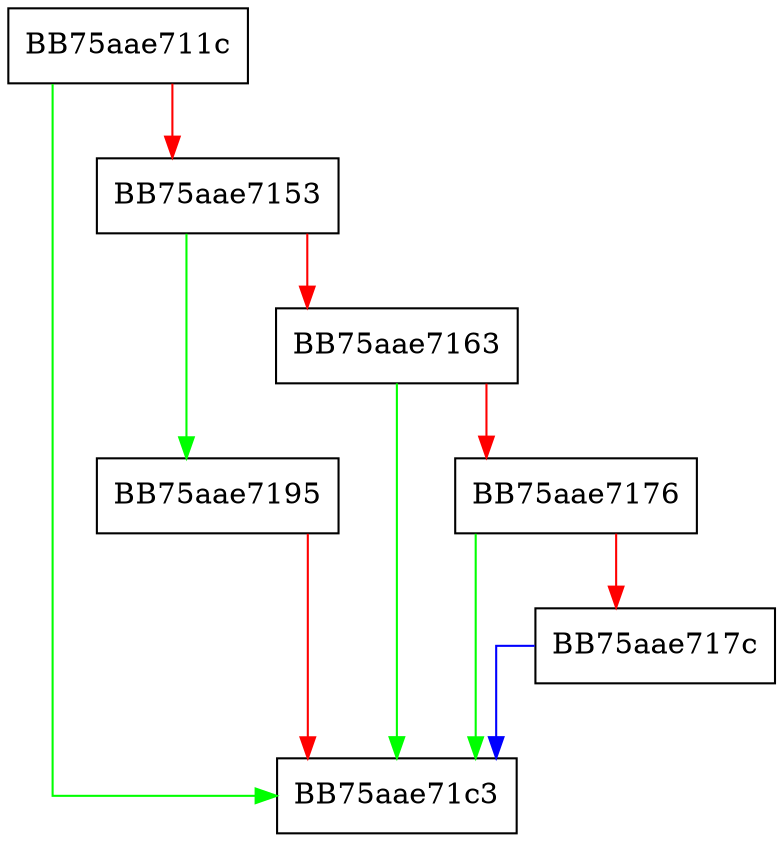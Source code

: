 digraph CheckPid {
  node [shape="box"];
  graph [splines=ortho];
  BB75aae711c -> BB75aae71c3 [color="green"];
  BB75aae711c -> BB75aae7153 [color="red"];
  BB75aae7153 -> BB75aae7195 [color="green"];
  BB75aae7153 -> BB75aae7163 [color="red"];
  BB75aae7163 -> BB75aae71c3 [color="green"];
  BB75aae7163 -> BB75aae7176 [color="red"];
  BB75aae7176 -> BB75aae71c3 [color="green"];
  BB75aae7176 -> BB75aae717c [color="red"];
  BB75aae717c -> BB75aae71c3 [color="blue"];
  BB75aae7195 -> BB75aae71c3 [color="red"];
}